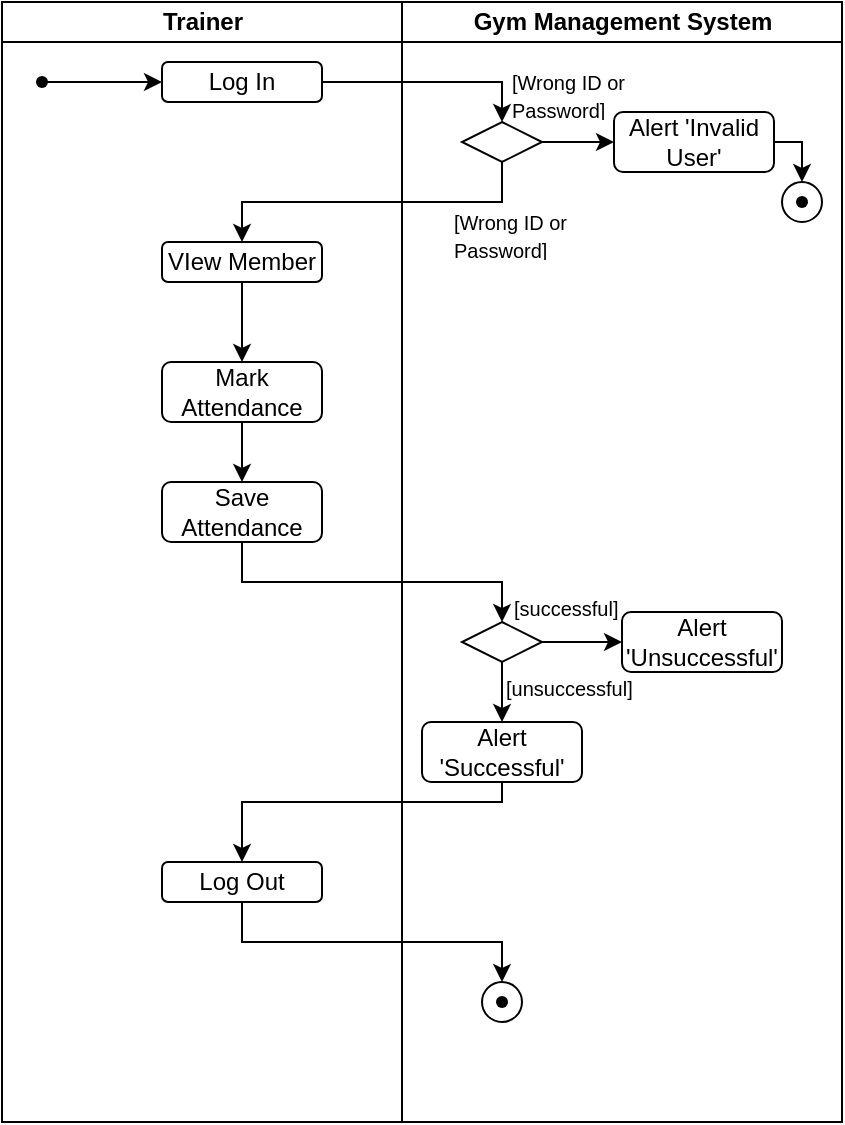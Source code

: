 <mxfile version="25.0.3">
  <diagram id="prtHgNgQTEPvFCAcTncT" name="Page-1">
    <mxGraphModel dx="1290" dy="557" grid="1" gridSize="10" guides="1" tooltips="1" connect="1" arrows="1" fold="1" page="1" pageScale="1" pageWidth="827" pageHeight="1169" math="0" shadow="0">
      <root>
        <mxCell id="0" />
        <mxCell id="1" parent="0" />
        <mxCell id="UNpCaJVprnG8h4kBu42A-12" value="Trainer" style="swimlane;startSize=20;html=1;" parent="1" vertex="1">
          <mxGeometry x="120" y="60" width="200" height="560" as="geometry" />
        </mxCell>
        <mxCell id="UNpCaJVprnG8h4kBu42A-13" value="" style="shape=waypoint;sketch=0;fillStyle=solid;size=6;pointerEvents=1;points=[];fillColor=none;resizable=0;rotatable=0;perimeter=centerPerimeter;snapToPoint=1;" parent="UNpCaJVprnG8h4kBu42A-12" vertex="1">
          <mxGeometry x="10" y="30" width="20" height="20" as="geometry" />
        </mxCell>
        <mxCell id="UNpCaJVprnG8h4kBu42A-14" value="Log In" style="rounded=1;whiteSpace=wrap;html=1;" parent="UNpCaJVprnG8h4kBu42A-12" vertex="1">
          <mxGeometry x="80" y="30" width="80" height="20" as="geometry" />
        </mxCell>
        <mxCell id="UNpCaJVprnG8h4kBu42A-15" value="" style="endArrow=classic;html=1;rounded=0;entryX=0;entryY=0.5;entryDx=0;entryDy=0;" parent="UNpCaJVprnG8h4kBu42A-12" source="UNpCaJVprnG8h4kBu42A-13" target="UNpCaJVprnG8h4kBu42A-14" edge="1">
          <mxGeometry width="50" height="50" relative="1" as="geometry">
            <mxPoint y="120" as="sourcePoint" />
            <mxPoint x="50" y="70" as="targetPoint" />
          </mxGeometry>
        </mxCell>
        <mxCell id="UNpCaJVprnG8h4kBu42A-32" value="VIew Member" style="rounded=1;whiteSpace=wrap;html=1;" parent="UNpCaJVprnG8h4kBu42A-12" vertex="1">
          <mxGeometry x="80" y="120" width="80" height="20" as="geometry" />
        </mxCell>
        <mxCell id="UNpCaJVprnG8h4kBu42A-35" value="Mark Attendance" style="rounded=1;whiteSpace=wrap;html=1;" parent="UNpCaJVprnG8h4kBu42A-12" vertex="1">
          <mxGeometry x="80" y="180" width="80" height="30" as="geometry" />
        </mxCell>
        <mxCell id="UNpCaJVprnG8h4kBu42A-36" value="" style="endArrow=classic;html=1;rounded=0;exitX=0.5;exitY=1;exitDx=0;exitDy=0;entryX=0.5;entryY=0;entryDx=0;entryDy=0;" parent="UNpCaJVprnG8h4kBu42A-12" source="UNpCaJVprnG8h4kBu42A-32" target="UNpCaJVprnG8h4kBu42A-35" edge="1">
          <mxGeometry width="50" height="50" relative="1" as="geometry">
            <mxPoint y="230" as="sourcePoint" />
            <mxPoint x="50" y="180" as="targetPoint" />
          </mxGeometry>
        </mxCell>
        <mxCell id="UNpCaJVprnG8h4kBu42A-37" value="Save Attendance" style="rounded=1;whiteSpace=wrap;html=1;" parent="UNpCaJVprnG8h4kBu42A-12" vertex="1">
          <mxGeometry x="80" y="240" width="80" height="30" as="geometry" />
        </mxCell>
        <mxCell id="UNpCaJVprnG8h4kBu42A-38" value="" style="endArrow=classic;html=1;rounded=0;exitX=0.5;exitY=1;exitDx=0;exitDy=0;entryX=0.5;entryY=0;entryDx=0;entryDy=0;" parent="UNpCaJVprnG8h4kBu42A-12" source="UNpCaJVprnG8h4kBu42A-35" target="UNpCaJVprnG8h4kBu42A-37" edge="1">
          <mxGeometry width="50" height="50" relative="1" as="geometry">
            <mxPoint x="120" y="330" as="sourcePoint" />
            <mxPoint x="170" y="280" as="targetPoint" />
          </mxGeometry>
        </mxCell>
        <mxCell id="UNpCaJVprnG8h4kBu42A-45" value="Log Out" style="rounded=1;whiteSpace=wrap;html=1;" parent="UNpCaJVprnG8h4kBu42A-12" vertex="1">
          <mxGeometry x="80" y="430" width="80" height="20" as="geometry" />
        </mxCell>
        <mxCell id="UNpCaJVprnG8h4kBu42A-17" value="Gym Management System" style="swimlane;startSize=20;html=1;" parent="1" vertex="1">
          <mxGeometry x="320" y="60" width="220" height="560" as="geometry" />
        </mxCell>
        <mxCell id="UNpCaJVprnG8h4kBu42A-22" value="" style="rhombus;whiteSpace=wrap;html=1;" parent="UNpCaJVprnG8h4kBu42A-17" vertex="1">
          <mxGeometry x="30" y="60" width="40" height="20" as="geometry" />
        </mxCell>
        <mxCell id="UNpCaJVprnG8h4kBu42A-24" value="Alert &#39;Invalid User&#39;" style="rounded=1;whiteSpace=wrap;html=1;" parent="UNpCaJVprnG8h4kBu42A-17" vertex="1">
          <mxGeometry x="106" y="55" width="80" height="30" as="geometry" />
        </mxCell>
        <mxCell id="UNpCaJVprnG8h4kBu42A-25" value="" style="endArrow=classic;html=1;rounded=0;exitX=1;exitY=0.5;exitDx=0;exitDy=0;entryX=0;entryY=0.5;entryDx=0;entryDy=0;" parent="UNpCaJVprnG8h4kBu42A-17" source="UNpCaJVprnG8h4kBu42A-22" target="UNpCaJVprnG8h4kBu42A-24" edge="1">
          <mxGeometry width="50" height="50" relative="1" as="geometry">
            <mxPoint x="90" y="180" as="sourcePoint" />
            <mxPoint x="140" y="130" as="targetPoint" />
          </mxGeometry>
        </mxCell>
        <mxCell id="UNpCaJVprnG8h4kBu42A-27" value="" style="ellipse;whiteSpace=wrap;html=1;aspect=fixed;" parent="UNpCaJVprnG8h4kBu42A-17" vertex="1">
          <mxGeometry x="190" y="90" width="20" height="20" as="geometry" />
        </mxCell>
        <mxCell id="UNpCaJVprnG8h4kBu42A-30" value="" style="endArrow=classic;html=1;rounded=0;exitX=1;exitY=0.5;exitDx=0;exitDy=0;entryX=0.5;entryY=0;entryDx=0;entryDy=0;" parent="UNpCaJVprnG8h4kBu42A-17" source="UNpCaJVprnG8h4kBu42A-24" target="UNpCaJVprnG8h4kBu42A-27" edge="1">
          <mxGeometry width="50" height="50" relative="1" as="geometry">
            <mxPoint x="130" y="230" as="sourcePoint" />
            <mxPoint x="180" y="180" as="targetPoint" />
            <Array as="points">
              <mxPoint x="200" y="70" />
            </Array>
          </mxGeometry>
        </mxCell>
        <mxCell id="UNpCaJVprnG8h4kBu42A-31" value="" style="shape=waypoint;sketch=0;fillStyle=solid;size=6;pointerEvents=1;points=[];fillColor=none;resizable=0;rotatable=0;perimeter=centerPerimeter;snapToPoint=1;" parent="UNpCaJVprnG8h4kBu42A-17" vertex="1">
          <mxGeometry x="190" y="90" width="20" height="20" as="geometry" />
        </mxCell>
        <mxCell id="UNpCaJVprnG8h4kBu42A-39" value="" style="rhombus;whiteSpace=wrap;html=1;" parent="UNpCaJVprnG8h4kBu42A-17" vertex="1">
          <mxGeometry x="30" y="310" width="40" height="20" as="geometry" />
        </mxCell>
        <mxCell id="UNpCaJVprnG8h4kBu42A-41" value="Alert &#39;Unsuccessful&#39;" style="rounded=1;whiteSpace=wrap;html=1;" parent="UNpCaJVprnG8h4kBu42A-17" vertex="1">
          <mxGeometry x="110" y="305" width="80" height="30" as="geometry" />
        </mxCell>
        <mxCell id="UNpCaJVprnG8h4kBu42A-42" value="" style="endArrow=classic;html=1;rounded=0;exitX=1;exitY=0.5;exitDx=0;exitDy=0;entryX=0;entryY=0.5;entryDx=0;entryDy=0;" parent="UNpCaJVprnG8h4kBu42A-17" source="UNpCaJVprnG8h4kBu42A-39" target="UNpCaJVprnG8h4kBu42A-41" edge="1">
          <mxGeometry width="50" height="50" relative="1" as="geometry">
            <mxPoint x="90" y="390" as="sourcePoint" />
            <mxPoint x="140" y="340" as="targetPoint" />
          </mxGeometry>
        </mxCell>
        <mxCell id="UNpCaJVprnG8h4kBu42A-43" value="Alert &#39;Successful&#39;" style="rounded=1;whiteSpace=wrap;html=1;" parent="UNpCaJVprnG8h4kBu42A-17" vertex="1">
          <mxGeometry x="10" y="360" width="80" height="30" as="geometry" />
        </mxCell>
        <mxCell id="UNpCaJVprnG8h4kBu42A-44" value="" style="endArrow=classic;html=1;rounded=0;exitX=0.5;exitY=1;exitDx=0;exitDy=0;entryX=0.5;entryY=0;entryDx=0;entryDy=0;" parent="UNpCaJVprnG8h4kBu42A-17" source="UNpCaJVprnG8h4kBu42A-39" target="UNpCaJVprnG8h4kBu42A-43" edge="1">
          <mxGeometry width="50" height="50" relative="1" as="geometry">
            <mxPoint x="-110" y="390" as="sourcePoint" />
            <mxPoint x="-60" y="340" as="targetPoint" />
          </mxGeometry>
        </mxCell>
        <mxCell id="UNpCaJVprnG8h4kBu42A-47" value="" style="ellipse;whiteSpace=wrap;html=1;aspect=fixed;" parent="UNpCaJVprnG8h4kBu42A-17" vertex="1">
          <mxGeometry x="40" y="490" width="20" height="20" as="geometry" />
        </mxCell>
        <mxCell id="UNpCaJVprnG8h4kBu42A-48" value="" style="shape=waypoint;sketch=0;fillStyle=solid;size=6;pointerEvents=1;points=[];fillColor=none;resizable=0;rotatable=0;perimeter=centerPerimeter;snapToPoint=1;" parent="UNpCaJVprnG8h4kBu42A-17" vertex="1">
          <mxGeometry x="40" y="490" width="20" height="20" as="geometry" />
        </mxCell>
        <mxCell id="8uWP-ykl7CvmzU9UPeMH-1" value="&lt;font style=&quot;font-size: 10px;&quot;&gt;[Wrong ID or Password]&lt;/font&gt;" style="text;strokeColor=none;fillColor=none;align=left;verticalAlign=middle;spacingLeft=4;spacingRight=4;overflow=hidden;points=[[0,0.5],[1,0.5]];portConstraint=eastwest;rotatable=0;whiteSpace=wrap;html=1;" vertex="1" parent="UNpCaJVprnG8h4kBu42A-17">
          <mxGeometry x="49" y="30" width="90" height="30" as="geometry" />
        </mxCell>
        <mxCell id="8uWP-ykl7CvmzU9UPeMH-2" value="&lt;font style=&quot;font-size: 10px;&quot;&gt;[Wrong ID or Password]&lt;/font&gt;" style="text;strokeColor=none;fillColor=none;align=left;verticalAlign=middle;spacingLeft=4;spacingRight=4;overflow=hidden;points=[[0,0.5],[1,0.5]];portConstraint=eastwest;rotatable=0;whiteSpace=wrap;html=1;" vertex="1" parent="UNpCaJVprnG8h4kBu42A-17">
          <mxGeometry x="20" y="100" width="90" height="30" as="geometry" />
        </mxCell>
        <mxCell id="8uWP-ykl7CvmzU9UPeMH-4" value="&lt;font style=&quot;font-size: 10px;&quot;&gt;[successful]&lt;/font&gt;" style="text;strokeColor=none;fillColor=none;align=left;verticalAlign=middle;spacingLeft=4;spacingRight=4;overflow=hidden;points=[[0,0.5],[1,0.5]];portConstraint=eastwest;rotatable=0;whiteSpace=wrap;html=1;" vertex="1" parent="UNpCaJVprnG8h4kBu42A-17">
          <mxGeometry x="50" y="288" width="70" height="30" as="geometry" />
        </mxCell>
        <mxCell id="8uWP-ykl7CvmzU9UPeMH-5" value="&lt;font style=&quot;font-size: 10px;&quot;&gt;[unsuccessful]&lt;/font&gt;" style="text;strokeColor=none;fillColor=none;align=left;verticalAlign=middle;spacingLeft=4;spacingRight=4;overflow=hidden;points=[[0,0.5],[1,0.5]];portConstraint=eastwest;rotatable=0;whiteSpace=wrap;html=1;" vertex="1" parent="UNpCaJVprnG8h4kBu42A-17">
          <mxGeometry x="46" y="328" width="80" height="30" as="geometry" />
        </mxCell>
        <mxCell id="UNpCaJVprnG8h4kBu42A-23" value="" style="endArrow=classic;html=1;rounded=0;exitX=1;exitY=0.5;exitDx=0;exitDy=0;entryX=0.5;entryY=0;entryDx=0;entryDy=0;" parent="1" source="UNpCaJVprnG8h4kBu42A-14" target="UNpCaJVprnG8h4kBu42A-22" edge="1">
          <mxGeometry width="50" height="50" relative="1" as="geometry">
            <mxPoint x="300" y="210" as="sourcePoint" />
            <mxPoint x="350" y="160" as="targetPoint" />
            <Array as="points">
              <mxPoint x="370" y="100" />
            </Array>
          </mxGeometry>
        </mxCell>
        <mxCell id="UNpCaJVprnG8h4kBu42A-34" value="" style="endArrow=classic;html=1;rounded=0;exitX=0.5;exitY=1;exitDx=0;exitDy=0;entryX=0.5;entryY=0;entryDx=0;entryDy=0;" parent="1" source="UNpCaJVprnG8h4kBu42A-22" target="UNpCaJVprnG8h4kBu42A-32" edge="1">
          <mxGeometry width="50" height="50" relative="1" as="geometry">
            <mxPoint x="370" y="270" as="sourcePoint" />
            <mxPoint x="420" y="220" as="targetPoint" />
            <Array as="points">
              <mxPoint x="370" y="160" />
              <mxPoint x="240" y="160" />
            </Array>
          </mxGeometry>
        </mxCell>
        <mxCell id="UNpCaJVprnG8h4kBu42A-40" value="" style="endArrow=classic;html=1;rounded=0;exitX=0.5;exitY=1;exitDx=0;exitDy=0;entryX=0.5;entryY=0;entryDx=0;entryDy=0;" parent="1" source="UNpCaJVprnG8h4kBu42A-37" target="UNpCaJVprnG8h4kBu42A-39" edge="1">
          <mxGeometry width="50" height="50" relative="1" as="geometry">
            <mxPoint x="170" y="400" as="sourcePoint" />
            <mxPoint x="220" y="350" as="targetPoint" />
            <Array as="points">
              <mxPoint x="240" y="350" />
              <mxPoint x="370" y="350" />
            </Array>
          </mxGeometry>
        </mxCell>
        <mxCell id="UNpCaJVprnG8h4kBu42A-46" value="" style="endArrow=classic;html=1;rounded=0;exitX=0.5;exitY=1;exitDx=0;exitDy=0;entryX=0.5;entryY=0;entryDx=0;entryDy=0;" parent="1" source="UNpCaJVprnG8h4kBu42A-43" target="UNpCaJVprnG8h4kBu42A-45" edge="1">
          <mxGeometry width="50" height="50" relative="1" as="geometry">
            <mxPoint x="400" y="630" as="sourcePoint" />
            <mxPoint x="450" y="580" as="targetPoint" />
            <Array as="points">
              <mxPoint x="370" y="460" />
              <mxPoint x="240" y="460" />
            </Array>
          </mxGeometry>
        </mxCell>
        <mxCell id="UNpCaJVprnG8h4kBu42A-49" value="" style="endArrow=classic;html=1;rounded=0;exitX=0.5;exitY=1;exitDx=0;exitDy=0;entryX=0.5;entryY=0;entryDx=0;entryDy=0;" parent="1" source="UNpCaJVprnG8h4kBu42A-45" target="UNpCaJVprnG8h4kBu42A-47" edge="1">
          <mxGeometry width="50" height="50" relative="1" as="geometry">
            <mxPoint x="250" y="620" as="sourcePoint" />
            <mxPoint x="300" y="570" as="targetPoint" />
            <Array as="points">
              <mxPoint x="240" y="530" />
              <mxPoint x="370" y="530" />
            </Array>
          </mxGeometry>
        </mxCell>
      </root>
    </mxGraphModel>
  </diagram>
</mxfile>
